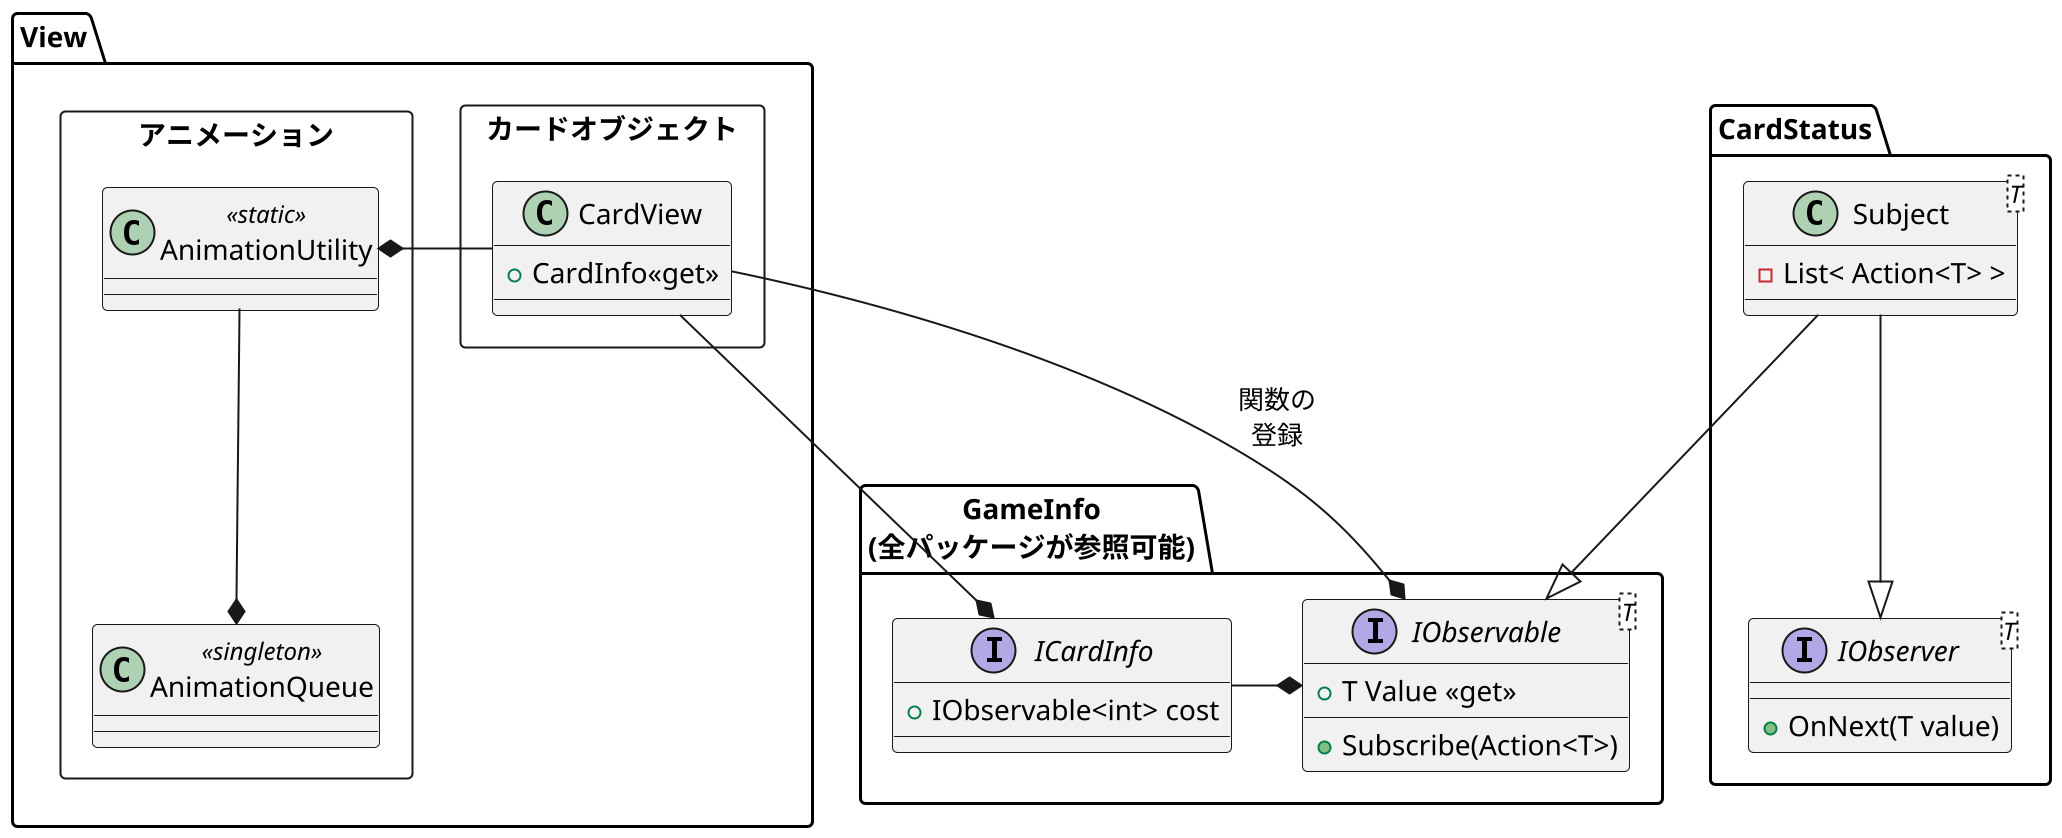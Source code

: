 @startuml RX

scale 2
skinparam DefaultFontName 源ノ角ゴシック Code JP Medium



package View
{

    rectangle カードオブジェクト{
        class CardView
        {
            + CardInfo<<get>>
        }

    }

    rectangle アニメーション{
        class AnimationQueue<<singleton>>
        {

        }

        class AnimationUtility<<static>>
        {

        }
    }


    AnimationUtility-d-*AnimationQueue 
    CardView-r-*AnimationUtility 

    

}








package GameInfo\n(全パッケージが参照可能)
{
    interface IObservable<T>
    {
        + T Value <<get>>
        + Subscribe(Action<T>)
    }

    interface ICardInfo
    {
        + IObservable<int> cost
    }

}

package CardStatus
{
     interface IObserver<T>
     {
         + OnNext(T value)
     }

     class Subject<T>
     {
         - List< Action<T> >
     }

}

Subject--|>IObservable
Subject--|>IObserver
CardView--*ICardInfo 
ICardInfo-r-*IObservable
CardView--*IObservable : 関数の\n登録

@enduml